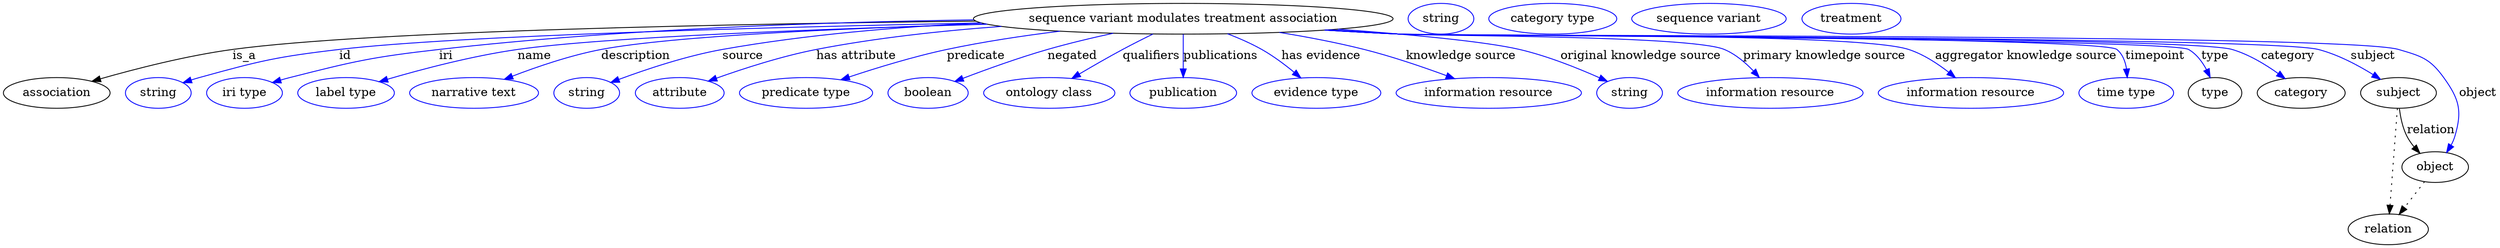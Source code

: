 digraph {
	graph [bb="0,0,2919.4,283"];
	node [label="\N"];
	"sequence variant modulates treatment association"	[height=0.5,
		label="sequence variant modulates treatment association",
		pos="1380.4,265",
		width=6.8244];
	association	[height=0.5,
		pos="62.394,178",
		width=1.7332];
	"sequence variant modulates treatment association" -> association	[label=is_a,
		lp="282.39,221.5",
		pos="e,103.34,191.6 1137.5,262.21 861.98,259.14 429.95,250.91 268.39,229 214.66,221.71 154.53,206.25 113.18,194.44"];
	id	[color=blue,
		height=0.5,
		label=string,
		pos="181.39,178",
		width=1.0652];
	"sequence variant modulates treatment association" -> id	[color=blue,
		label=id,
		lp="400.39,221.5",
		pos="e,210.37,190.01 1144,260.05 899.1,255.17 533.09,245.42 393.39,229 319.55,220.32 301.06,215.79 229.39,196 226.28,195.14 223.08,194.18 \
219.89,193.17",
		style=solid];
	iri	[color=blue,
		height=0.5,
		label="iri type",
		pos="282.39,178",
		width=1.2277];
	"sequence variant modulates treatment association" -> iri	[color=blue,
		label=iri,
		lp="518.39,221.5",
		pos="e,315.01,190.16 1135,263.68 960.29,261.12 720.29,252.88 510.39,229 431.75,220.05 412.11,215.46 335.39,196 331.97,195.13 328.43,194.16 \
324.9,193.14",
		style=solid];
	name	[color=blue,
		height=0.5,
		label="label type",
		pos="401.39,178",
		width=1.5707];
	"sequence variant modulates treatment association" -> name	[color=blue,
		label=name,
		lp="622.39,221.5",
		pos="e,440.21,191.15 1150.4,258.6 959.73,253.2 704.2,243.59 602.39,229 549.56,221.43 490.43,205.83 450.06,194.06",
		style=solid];
	description	[color=blue,
		height=0.5,
		label="narrative text",
		pos="551.39,178",
		width=2.0943];
	"sequence variant modulates treatment association" -> description	[color=blue,
		label=description,
		lp="739.89,221.5",
		pos="e,586.54,193.93 1149.4,258.88 986.35,253.98 782.76,244.91 699.39,229 663.73,222.19 624.9,208.83 595.96,197.64",
		style=solid];
	source	[color=blue,
		height=0.5,
		label=string,
		pos="683.39,178",
		width=1.0652];
	"sequence variant modulates treatment association" -> source	[color=blue,
		label=source,
		lp="865.39,221.5",
		pos="e,711.66,190.4 1143.9,260.1 1049.2,255.56 939.59,246.56 841.39,229 799.35,221.48 752.95,205.87 721.37,194.08",
		style=solid];
	"has attribute"	[color=blue,
		height=0.5,
		label=attribute,
		pos="791.39,178",
		width=1.4443];
	"sequence variant modulates treatment association" -> "has attribute"	[color=blue,
		label="has attribute",
		lp="998.39,221.5",
		pos="e,824.86,191.85 1167.5,255.97 1098.1,250.87 1021.1,242.56 951.39,229 910.88,221.12 866.15,206.62 834.3,195.26",
		style=solid];
	predicate	[color=blue,
		height=0.5,
		label="predicate type",
		pos="939.39,178",
		width=2.1665];
	"sequence variant modulates treatment association" -> predicate	[color=blue,
		label=predicate,
		lp="1137.4,221.5",
		pos="e,980,193.49 1235.5,250.41 1192.7,245.13 1145.9,238.1 1103.4,229 1064.6,220.7 1021.8,207.5 989.62,196.75",
		style=solid];
	negated	[color=blue,
		height=0.5,
		label=boolean,
		pos="1082.4,178",
		width=1.2999];
	"sequence variant modulates treatment association" -> negated	[color=blue,
		label=negated,
		lp="1250.4,221.5",
		pos="e,1113.5,191.48 1298.2,248.01 1273.3,242.62 1246.1,236.13 1221.4,229 1187.8,219.31 1150.6,205.77 1123.1,195.22",
		style=solid];
	qualifiers	[color=blue,
		height=0.5,
		label="ontology class",
		pos="1223.4,178",
		width=2.1304];
	"sequence variant modulates treatment association" -> qualifiers	[color=blue,
		label=qualifiers,
		lp="1342.9,221.5",
		pos="e,1249.9,195.02 1344.8,247.03 1333.4,241.45 1320.8,235.11 1309.4,229 1292.5,219.92 1274,209.3 1258.6,200.19",
		style=solid];
	publications	[color=blue,
		height=0.5,
		label=publication,
		pos="1380.4,178",
		width=1.7332];
	"sequence variant modulates treatment association" -> publications	[color=blue,
		label=publications,
		lp="1424.4,221.5",
		pos="e,1380.4,196.18 1380.4,246.8 1380.4,235.16 1380.4,219.55 1380.4,206.24",
		style=solid];
	"has evidence"	[color=blue,
		height=0.5,
		label="evidence type",
		pos="1536.4,178",
		width=2.0943];
	"sequence variant modulates treatment association" -> "has evidence"	[color=blue,
		label="has evidence",
		lp="1541.9,221.5",
		pos="e,1518.1,195.69 1432.2,247.38 1445.7,242.24 1459.9,236.05 1472.4,229 1485.7,221.48 1499.3,211.34 1510.5,202.15",
		style=solid];
	"knowledge source"	[color=blue,
		height=0.5,
		label="information resource",
		pos="1738.4,178",
		width=3.015];
	"sequence variant modulates treatment association" -> "knowledge source"	[color=blue,
		label="knowledge source",
		lp="1705.9,221.5",
		pos="e,1698.3,194.73 1493.1,248.97 1525.4,243.7 1560.5,237.04 1592.4,229 1625,220.77 1660.8,208.57 1688.8,198.28",
		style=solid];
	"original knowledge source"	[color=blue,
		height=0.5,
		label=string,
		pos="1903.4,178",
		width=1.0652];
	"sequence variant modulates treatment association" -> "original knowledge source"	[color=blue,
		label="original knowledge source",
		lp="1916.4,221.5",
		pos="e,1877.4,191.58 1561.6,252.81 1645,246.65 1734.2,238.37 1774.4,229 1807.2,221.35 1842.7,207.1 1868.2,195.76",
		style=solid];
	"primary knowledge source"	[color=blue,
		height=0.5,
		label="information resource",
		pos="2068.4,178",
		width=3.015];
	"sequence variant modulates treatment association" -> "primary knowledge source"	[color=blue,
		label="primary knowledge source",
		lp="2131.4,221.5",
		pos="e,2055.3,196.23 1552.2,252.1 1580,250.3 1608.5,248.54 1635.4,247 1677.5,244.6 1975.5,245.31 2014.4,229 2027.4,223.54 2039.2,213.48 \
2048.5,203.81",
		style=solid];
	"aggregator knowledge source"	[color=blue,
		height=0.5,
		label="information resource",
		pos="2303.4,178",
		width=3.015];
	"sequence variant modulates treatment association" -> "aggregator knowledge source"	[color=blue,
		label="aggregator knowledge source",
		lp="2367.9,221.5",
		pos="e,2285.2,195.89 1549.1,251.89 1577.9,250.07 1607.5,248.35 1635.4,247 1701.5,243.8 2167.5,249.52 2230.4,229 2247.4,223.45 2264,212.6 \
2277.1,202.42",
		style=solid];
	timepoint	[color=blue,
		height=0.5,
		label="time type",
		pos="2485.4,178",
		width=1.5346];
	"sequence variant modulates treatment association" -> timepoint	[color=blue,
		label=timepoint,
		lp="2519.4,221.5",
		pos="e,2486.6,196.11 1547.3,251.79 1576.7,249.95 1606.9,248.25 1635.4,247 1658.7,245.97 2456.4,243.8 2474.4,229 2481.1,223.46 2484.3,\
214.83 2485.7,206.28",
		style=solid];
	type	[height=0.5,
		pos="2589.4,178",
		width=0.86659];
	"sequence variant modulates treatment association" -> type	[color=blue,
		label=type,
		lp="2589.4,221.5",
		pos="e,2583.7,196.14 1547,251.76 1576.4,249.92 1606.8,248.23 1635.4,247 1661,245.9 2536.1,241.69 2558.4,229 2567.6,223.75 2574.5,214.52 \
2579.3,205.41",
		style=solid];
	category	[height=0.5,
		pos="2690.4,178",
		width=1.4263];
	"sequence variant modulates treatment association" -> category	[color=blue,
		label=category,
		lp="2674.9,221.5",
		pos="e,2671.5,194.75 1547,251.74 1576.4,249.9 1606.8,248.22 1635.4,247 1689.5,244.7 2557.5,244.26 2609.4,229 2628.9,223.28 2648.3,211.53 \
2663.3,200.86",
		style=solid];
	subject	[height=0.5,
		pos="2804.4,178",
		width=1.2277];
	"sequence variant modulates treatment association" -> subject	[color=blue,
		label=subject,
		lp="2774.4,221.5",
		pos="e,2783.2,194.05 1546.6,251.72 1576.2,249.88 1606.7,248.2 1635.4,247 1695.1,244.51 2652.6,243.94 2710.4,229 2733.3,223.09 2756.7,\
210.63 2774.5,199.63",
		style=solid];
	object	[height=0.5,
		pos="2847.4,91",
		width=1.0832];
	"sequence variant modulates treatment association" -> object	[color=blue,
		label=object,
		lp="2897.4,178",
		pos="e,2860.8,108.09 1546.3,251.7 1576,249.86 1606.6,248.18 1635.4,247 1700.3,244.34 2742.1,247.33 2804.4,229 2831,221.17 2841.2,218.5 \
2857.4,196 2875.7,170.69 2879.3,156.9 2870.4,127 2869.4,123.55 2867.9,120.13 2866.1,116.85",
		style=solid];
	association_type	[color=blue,
		height=0.5,
		label=string,
		pos="1682.4,265",
		width=1.0652];
	association_category	[color=blue,
		height=0.5,
		label="category type",
		pos="1813.4,265",
		width=2.0762];
	subject -> object	[label=relation,
		lp="2842.4,134.5",
		pos="e,2829.5,107.23 2805.5,159.55 2806.7,149.57 2809.2,137.07 2814.4,127 2816.6,122.68 2819.5,118.52 2822.7,114.66"];
	relation	[height=0.5,
		pos="2792.4,18",
		width=1.2999];
	subject -> relation	[pos="e,2793.7,36.188 2803.1,159.79 2801,132.48 2797,78.994 2794.5,46.38",
		style=dotted];
	"sequence variant modulates treatment association_subject"	[color=blue,
		height=0.5,
		label="sequence variant",
		pos="1996.4,265",
		width=2.5095];
	object -> relation	[pos="e,2805.2,35.54 2834.9,73.889 2828,64.939 2819.2,53.617 2811.4,43.584",
		style=dotted];
	"sequence variant modulates treatment association_object"	[color=blue,
		height=0.5,
		label=treatment,
		pos="2162.4,265",
		width=1.6068];
}
